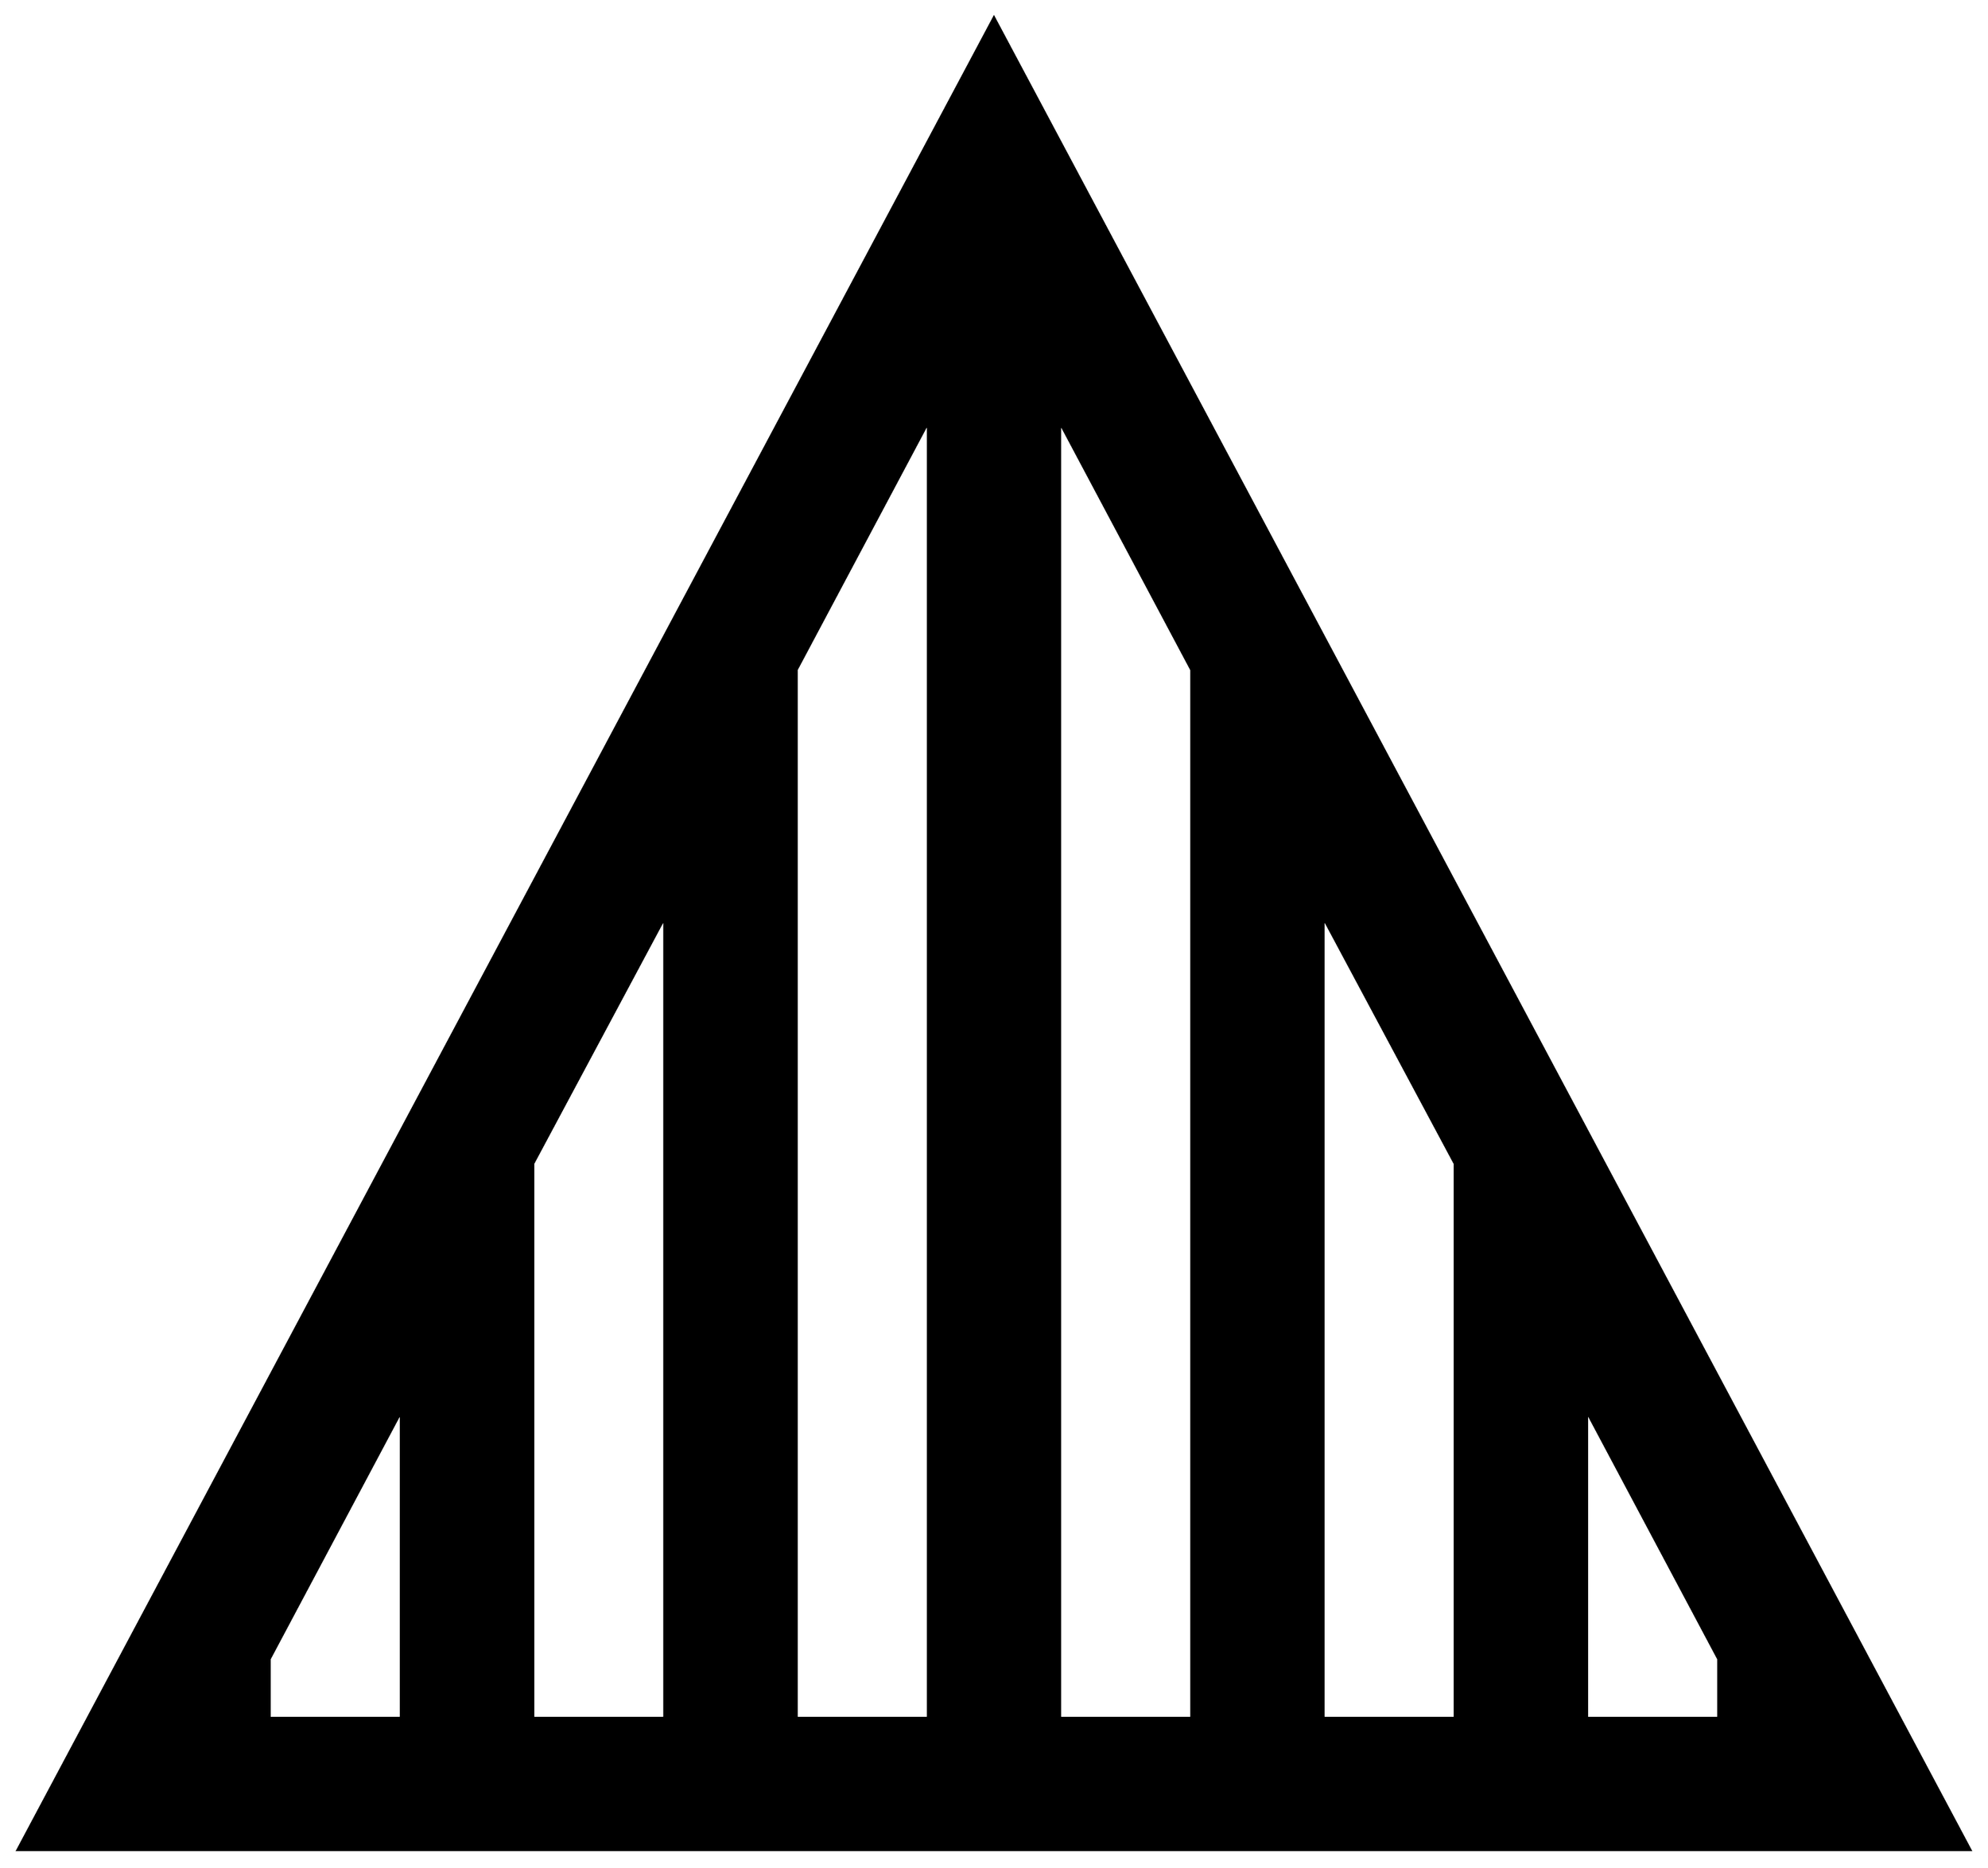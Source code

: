 


\begin{tikzpicture}[y=0.80pt, x=0.80pt, yscale=-1.0, xscale=1.0, inner sep=0pt, outer sep=0pt]
\begin{scope}[shift={(100.0,1819.0)},nonzero rule]
  \path[draw=.,fill=.,line width=1.600pt] (1514.0,0.0) --
    (32.0,0.0) -- (773.0,-1391.0) -- (1514.0,0.0) --
    cycle(1323.0,-100.0) -- (1323.0,-145.0) -- (1223.0,-333.0)
    -- (1223.0,-100.0) -- (1323.0,-100.0) --
    cycle(1123.0,-100.0) -- (1123.0,-521.0) -- (1023.0,-708.0)
    -- (1023.0,-100.0) -- (1123.0,-100.0) -- cycle(923.0,-100.0)
    -- (923.0,-896.0) -- (823.0,-1084.0) -- (823.0,-100.0) --
    (923.0,-100.0) -- cycle(723.0,-100.0) -- (723.0,-1084.0) --
    (623.0,-896.0) -- (623.0,-100.0) -- (723.0,-100.0) --
    cycle(523.0,-100.0) -- (523.0,-708.0) -- (423.0,-521.0) --
    (423.0,-100.0) -- (523.0,-100.0) -- cycle(323.0,-100.0) --
    (323.0,-333.0) -- (223.0,-145.0) -- (223.0,-100.0) --
    (323.0,-100.0) -- cycle;
\end{scope}

\end{tikzpicture}

